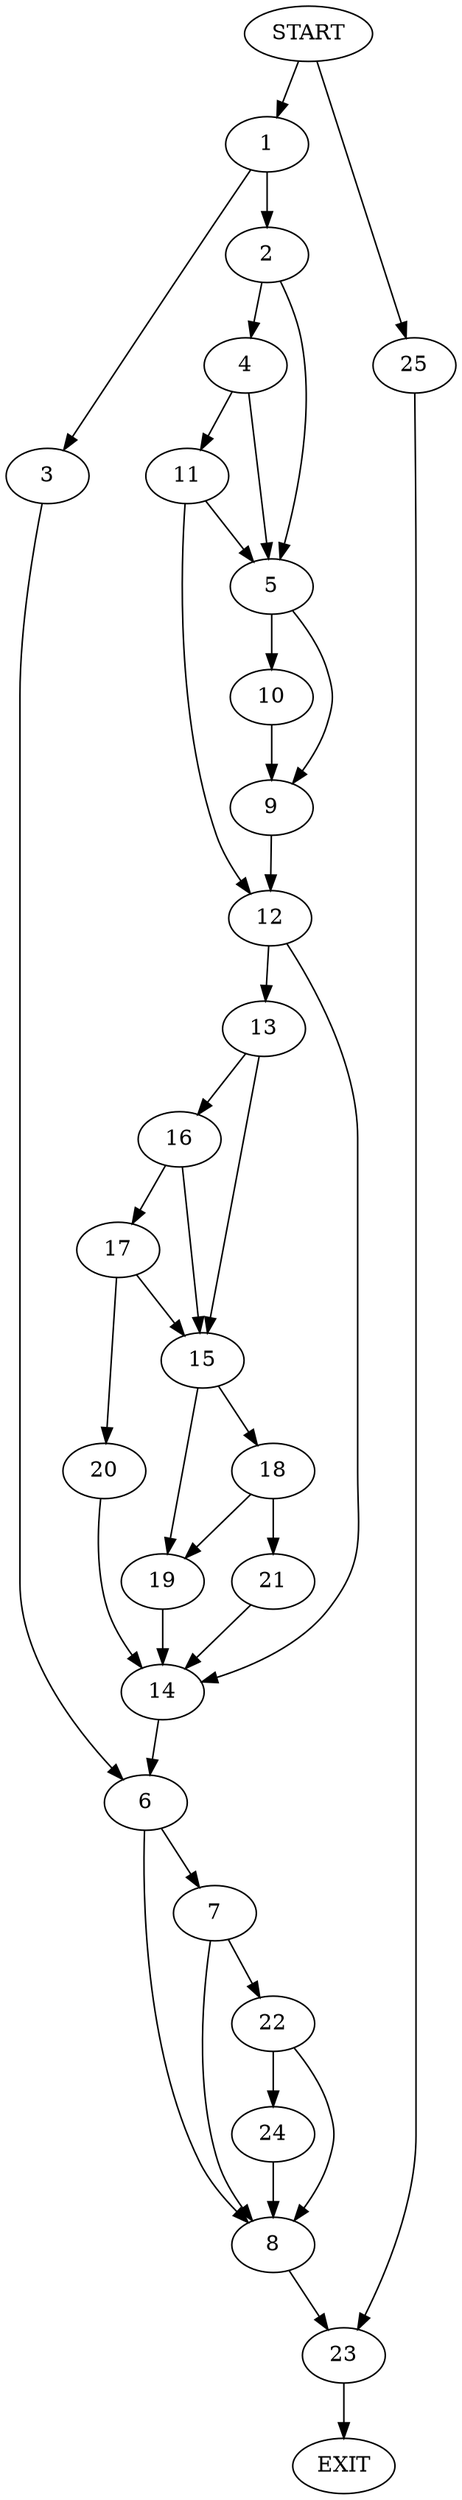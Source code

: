 digraph {
0 [label="START"]
26 [label="EXIT"]
0 -> 1
1 -> 2
1 -> 3
2 -> 4
2 -> 5
3 -> 6
6 -> 7
6 -> 8
5 -> 9
5 -> 10
4 -> 11
4 -> 5
11 -> 12
11 -> 5
12 -> 13
12 -> 14
10 -> 9
9 -> 12
13 -> 15
13 -> 16
14 -> 6
16 -> 15
16 -> 17
15 -> 18
15 -> 19
17 -> 15
17 -> 20
20 -> 14
18 -> 19
18 -> 21
19 -> 14
21 -> 14
7 -> 22
7 -> 8
8 -> 23
22 -> 24
22 -> 8
24 -> 8
23 -> 26
0 -> 25
25 -> 23
}
